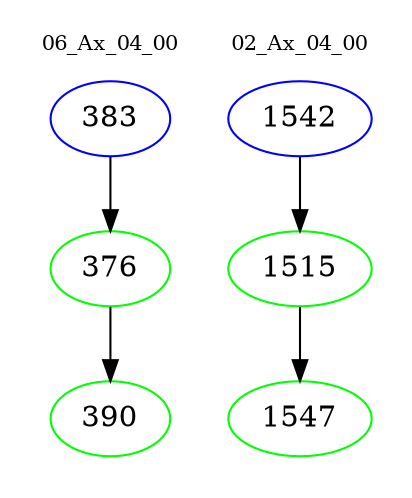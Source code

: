 digraph{
subgraph cluster_0 {
color = white
label = "06_Ax_04_00";
fontsize=10;
T0_383 [label="383", color="blue"]
T0_383 -> T0_376 [color="black"]
T0_376 [label="376", color="green"]
T0_376 -> T0_390 [color="black"]
T0_390 [label="390", color="green"]
}
subgraph cluster_1 {
color = white
label = "02_Ax_04_00";
fontsize=10;
T1_1542 [label="1542", color="blue"]
T1_1542 -> T1_1515 [color="black"]
T1_1515 [label="1515", color="green"]
T1_1515 -> T1_1547 [color="black"]
T1_1547 [label="1547", color="green"]
}
}

